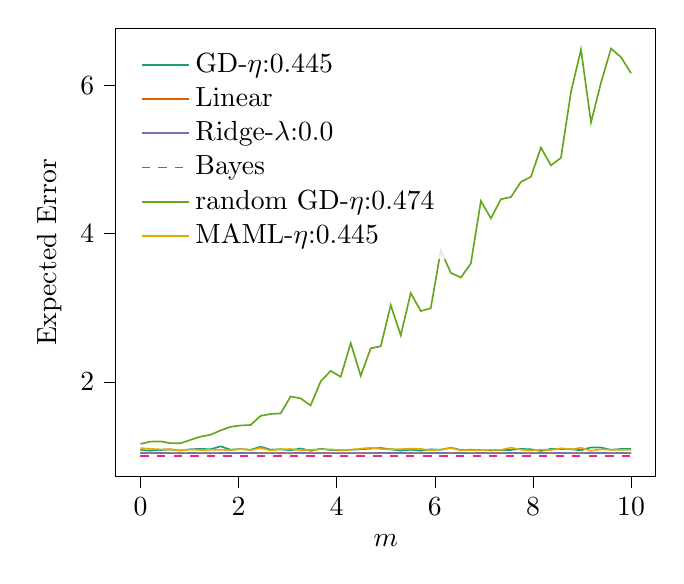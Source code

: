 % This file was created with tikzplotlib v0.10.1.
\begin{tikzpicture}

\definecolor{chocolate217952}{RGB}{217,95,2}
\definecolor{darkcyan27158119}{RGB}{27,158,119}
\definecolor{darkgoldenrod16611829}{RGB}{166,118,29}
\definecolor{darkgray176}{RGB}{176,176,176}
\definecolor{deeppink23141138}{RGB}{231,41,138}
\definecolor{lightslategray117112179}{RGB}{117,112,179}
\definecolor{olivedrab10216630}{RGB}{102,166,30}
\definecolor{orange2301712}{RGB}{230,171,2}

\begin{axis}[
legend cell align={left},
legend style={
  fill opacity=0.8,
  draw opacity=1,
  text opacity=1,
  at={(0.03,0.97)},
  anchor=north west,
  draw=none
},
tick align=outside,
tick pos=left,
x grid style={darkgray176},
xlabel={\(\displaystyle m\)},
xmin=-0.5, xmax=10.5,
xtick style={color=black},
y grid style={darkgray176},
ylabel={Expected Error},
ymin=0.725, ymax=6.771,
ytick style={color=black}
]
\addplot [semithick, darkcyan27158119]
table {%
0 1.083
0.204 1.073
0.408 1.083
0.612 1.09
0.816 1.077
1.02 1.093
1.224 1.098
1.429 1.093
1.633 1.132
1.837 1.087
2.041 1.096
2.245 1.086
2.449 1.127
2.653 1.088
2.857 1.093
3.061 1.079
3.265 1.104
3.469 1.071
3.673 1.1
3.878 1.083
4.082 1.078
4.286 1.086
4.49 1.093
4.694 1.102
4.898 1.11
5.102 1.092
5.306 1.074
5.51 1.087
5.714 1.073
5.918 1.092
6.122 1.086
6.327 1.114
6.531 1.083
6.735 1.086
6.939 1.082
7.143 1.077
7.347 1.081
7.551 1.084
7.755 1.098
7.959 1.092
8.163 1.07
8.367 1.099
8.571 1.094
8.776 1.093
8.98 1.08
9.184 1.118
9.388 1.116
9.592 1.085
9.796 1.097
10 1.098
};
\addlegendentry{GD-$\eta$:0.445}
\addplot [semithick, chocolate217952]
table {%
0 1.042
0.204 1.041
0.408 1.042
0.612 1.041
0.816 1.04
1.02 1.042
1.224 1.041
1.429 1.04
1.633 1.042
1.837 1.042
2.041 1.042
2.245 1.042
2.449 1.041
2.653 1.041
2.857 1.04
3.061 1.041
3.265 1.042
3.469 1.041
3.673 1.041
3.878 1.041
4.082 1.041
4.286 1.041
4.49 1.041
4.694 1.041
4.898 1.042
5.102 1.042
5.306 1.042
5.51 1.041
5.714 1.041
5.918 1.042
6.122 1.042
6.327 1.041
6.531 1.042
6.735 1.041
6.939 1.042
7.143 1.041
7.347 1.041
7.551 1.042
7.755 1.042
7.959 1.04
8.163 1.042
8.367 1.041
8.571 1.042
8.776 1.041
8.98 1.041
9.184 1.042
9.388 1.042
9.592 1.041
9.796 1.042
10 1.041
};
\addlegendentry{Linear}
\addplot [semithick, lightslategray117112179]
table {%
0 1.042
0.204 1.041
0.408 1.042
0.612 1.041
0.816 1.04
1.02 1.042
1.224 1.041
1.429 1.04
1.633 1.042
1.837 1.042
2.041 1.042
2.245 1.042
2.449 1.041
2.653 1.041
2.857 1.04
3.061 1.041
3.265 1.042
3.469 1.041
3.673 1.041
3.878 1.041
4.082 1.041
4.286 1.041
4.49 1.041
4.694 1.041
4.898 1.042
5.102 1.042
5.306 1.042
5.51 1.041
5.714 1.041
5.918 1.042
6.122 1.042
6.327 1.041
6.531 1.042
6.735 1.041
6.939 1.042
7.143 1.041
7.347 1.041
7.551 1.042
7.755 1.042
7.959 1.04
8.163 1.042
8.367 1.041
8.571 1.042
8.776 1.041
8.98 1.041
9.184 1.042
9.388 1.042
9.592 1.041
9.796 1.042
10 1.041
};
\addlegendentry{Ridge-$\lambda$:0.0}
\addplot [semithick, deeppink23141138, dashed]
table {%
0 1.0
0.204 1.0
0.408 1.0
0.612 1.0
0.816 1.0
1.02 1.0
1.224 1.0
1.429 1.0
1.633 1.0
1.837 1.0
2.041 1.0
2.245 1.0
2.449 1.0
2.653 1.0
2.857 1.0
3.061 1.0
3.265 1.0
3.469 1.0
3.673 1.0
3.878 1.0
4.082 1.0
4.286 1.0
4.49 1.0
4.694 1.0
4.898 1.0
5.102 1.0
5.306 1.0
5.51 1.0
5.714 1.0
5.918 1.0
6.122 1.0
6.327 1.0
6.531 1.0
6.735 1.0
6.939 1.0
7.143 1.0
7.347 1.0
7.551 1.0
7.755 1.0
7.959 1.0
8.163 1.0
8.367 1.0
8.571 1.0
8.776 1.0
8.98 1.0
9.184 1.0
9.388 1.0
9.592 1.0
9.796 1.0
10 1.0
};
\addlegendentry{Bayes}
\addplot [semithick, olivedrab10216630]
table {%
0 1.166
0.204 1.196
0.408 1.199
0.612 1.176
0.816 1.174
1.02 1.219
1.224 1.263
1.429 1.288
1.633 1.347
1.837 1.396
2.041 1.414
2.245 1.42
2.449 1.543
2.653 1.569
2.857 1.576
3.061 1.805
3.265 1.779
3.469 1.684
3.673 2.007
3.878 2.15
4.082 2.07
4.286 2.524
4.49 2.084
4.694 2.455
4.898 2.481
5.102 3.037
5.306 2.629
5.51 3.2
5.714 2.957
5.918 2.995
6.122 3.776
6.327 3.471
6.531 3.409
6.735 3.599
6.939 4.441
7.143 4.207
7.347 4.465
7.551 4.494
7.755 4.698
7.959 4.767
8.163 5.161
8.367 4.922
8.571 5.023
8.776 5.914
8.98 6.482
9.184 5.501
9.388 6.037
9.592 6.496
9.796 6.38
10 6.165
};
\addlegendentry{random GD-$\eta$:0.474}
\addplot [semithick, orange2301712]
table {%
0 1.109
0.204 1.098
0.408 1.091
0.612 1.094
0.816 1.076
1.02 1.09
1.224 1.083
1.429 1.085
1.633 1.086
1.837 1.081
2.041 1.096
2.245 1.081
2.449 1.109
2.653 1.078
2.857 1.093
3.061 1.096
3.265 1.079
3.469 1.085
3.673 1.092
3.878 1.09
4.082 1.084
4.286 1.086
4.49 1.101
4.694 1.113
4.898 1.096
5.102 1.092
5.306 1.094
5.51 1.101
5.714 1.097
5.918 1.08
6.122 1.088
6.327 1.109
6.531 1.078
6.735 1.081
6.939 1.082
7.143 1.085
7.347 1.084
7.551 1.115
7.755 1.087
7.959 1.075
8.163 1.089
8.367 1.082
8.571 1.106
8.776 1.091
8.98 1.113
9.184 1.073
9.388 1.092
9.592 1.088
9.796 1.085
10 1.084
};
\addlegendentry{MAML-$\eta$:0.445}

\end{axis}

\end{tikzpicture}
